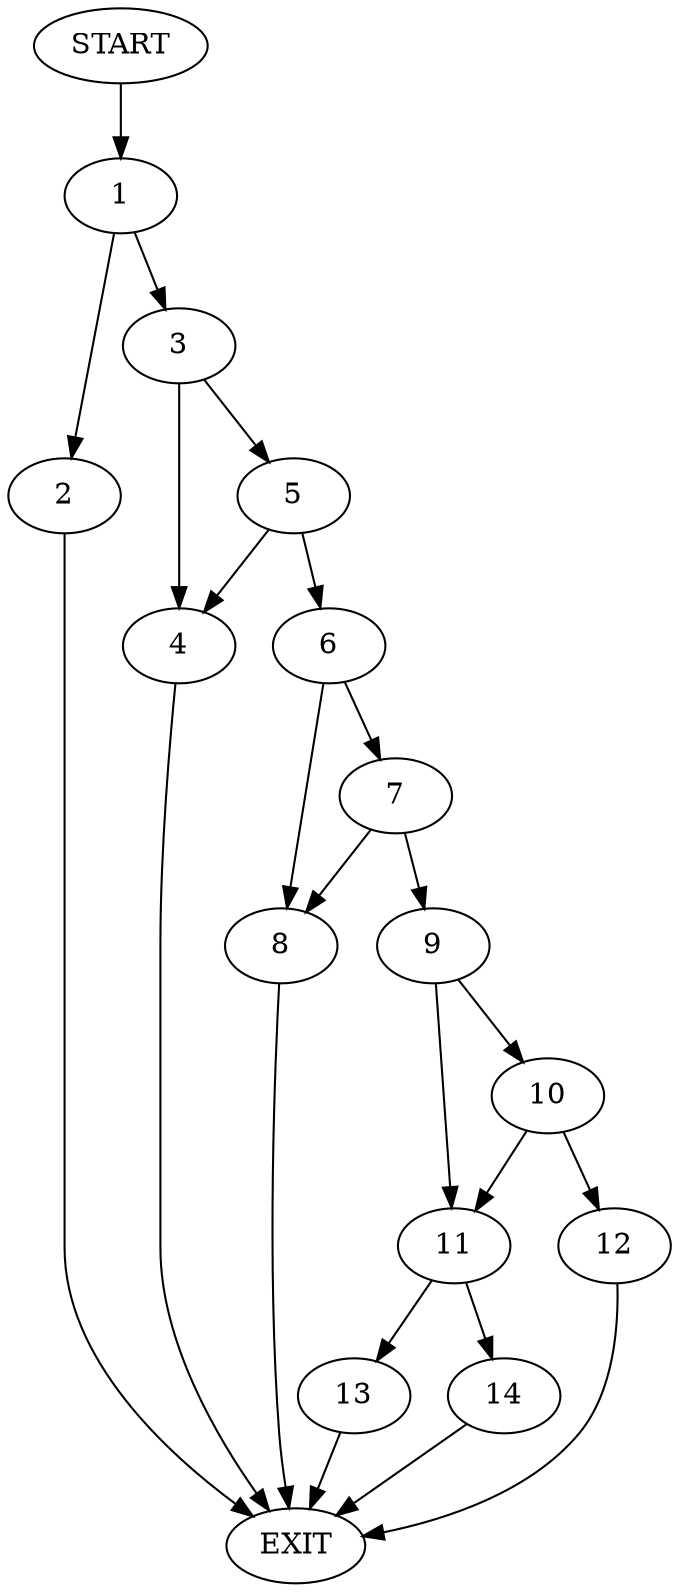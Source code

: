 digraph {
0 [label="START"]
15 [label="EXIT"]
0 -> 1
1 -> 2
1 -> 3
3 -> 4
3 -> 5
2 -> 15
4 -> 15
5 -> 4
5 -> 6
6 -> 7
6 -> 8
7 -> 8
7 -> 9
8 -> 15
9 -> 10
9 -> 11
10 -> 11
10 -> 12
11 -> 13
11 -> 14
12 -> 15
14 -> 15
13 -> 15
}

